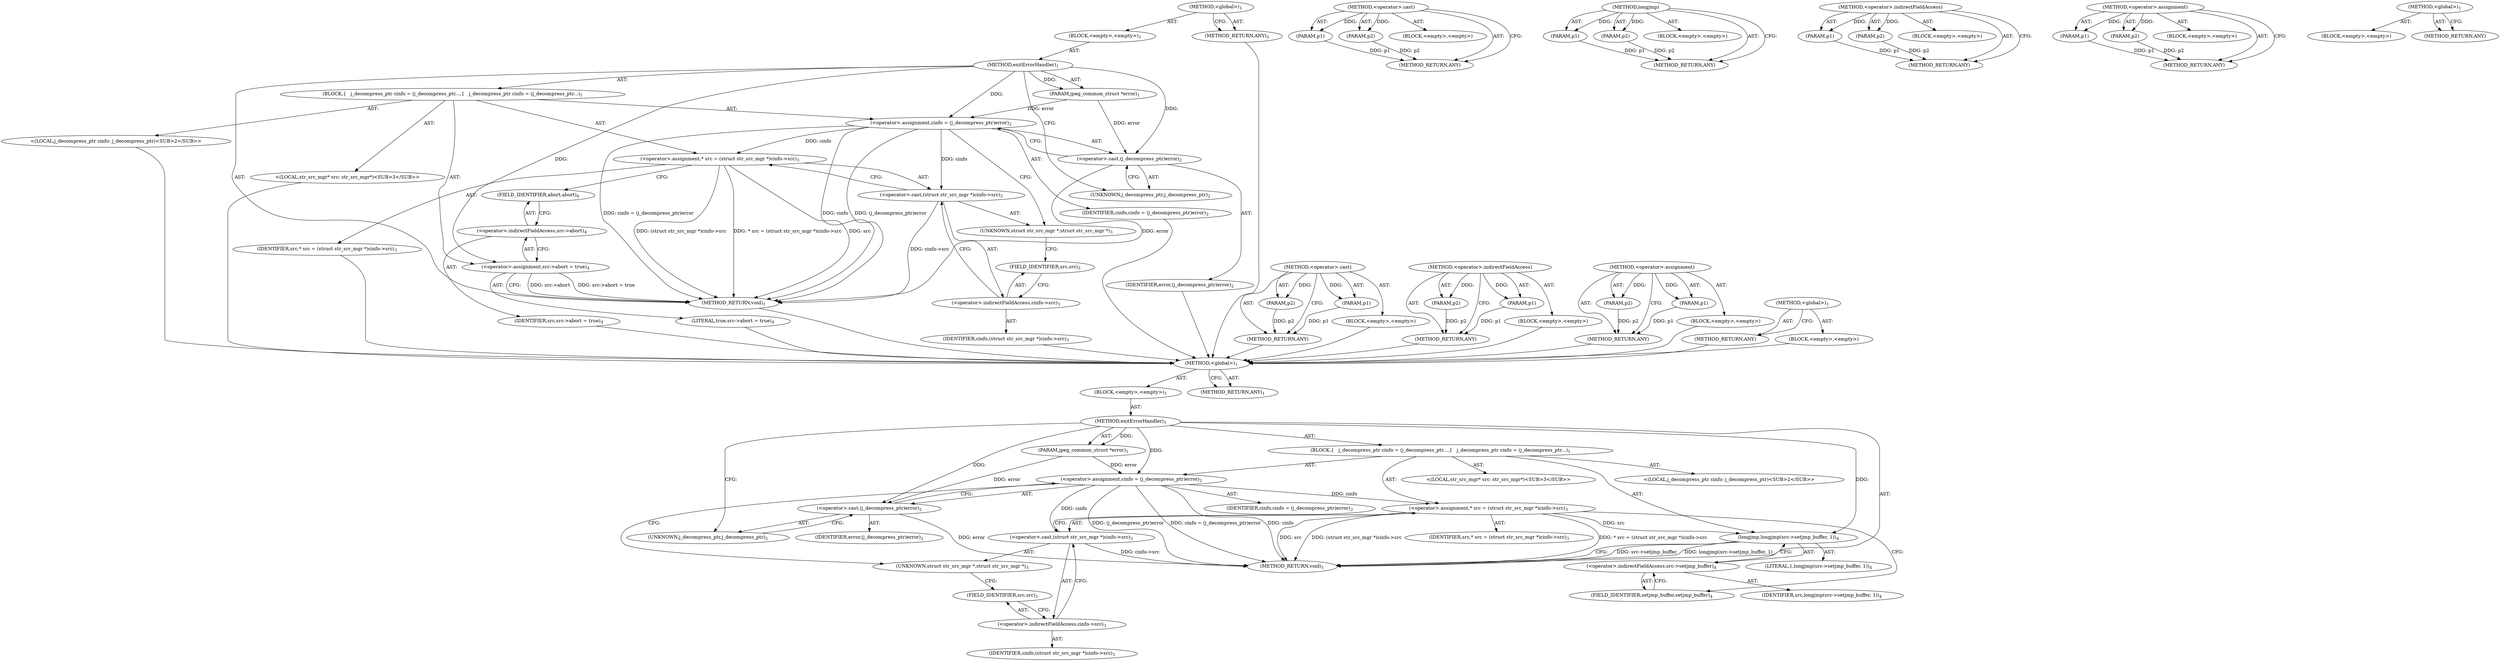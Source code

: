 digraph "&lt;global&gt;" {
vulnerable_6 [label=<(METHOD,&lt;global&gt;)<SUB>1</SUB>>];
vulnerable_7 [label=<(BLOCK,&lt;empty&gt;,&lt;empty&gt;)<SUB>1</SUB>>];
vulnerable_8 [label=<(METHOD,exitErrorHandler)<SUB>1</SUB>>];
vulnerable_9 [label=<(PARAM,jpeg_common_struct *error)<SUB>1</SUB>>];
vulnerable_10 [label=<(BLOCK,{
   j_decompress_ptr cinfo = (j_decompress_ptr...,{
   j_decompress_ptr cinfo = (j_decompress_ptr...)<SUB>1</SUB>>];
vulnerable_11 [label="<(LOCAL,j_decompress_ptr cinfo: j_decompress_ptr)<SUB>2</SUB>>"];
vulnerable_12 [label=<(&lt;operator&gt;.assignment,cinfo = (j_decompress_ptr)error)<SUB>2</SUB>>];
vulnerable_13 [label=<(IDENTIFIER,cinfo,cinfo = (j_decompress_ptr)error)<SUB>2</SUB>>];
vulnerable_14 [label=<(&lt;operator&gt;.cast,(j_decompress_ptr)error)<SUB>2</SUB>>];
vulnerable_15 [label=<(UNKNOWN,j_decompress_ptr,j_decompress_ptr)<SUB>2</SUB>>];
vulnerable_16 [label=<(IDENTIFIER,error,(j_decompress_ptr)error)<SUB>2</SUB>>];
vulnerable_17 [label="<(LOCAL,str_src_mgr* src: str_src_mgr*)<SUB>3</SUB>>"];
vulnerable_18 [label=<(&lt;operator&gt;.assignment,* src = (struct str_src_mgr *)cinfo-&gt;src)<SUB>3</SUB>>];
vulnerable_19 [label=<(IDENTIFIER,src,* src = (struct str_src_mgr *)cinfo-&gt;src)<SUB>3</SUB>>];
vulnerable_20 [label=<(&lt;operator&gt;.cast,(struct str_src_mgr *)cinfo-&gt;src)<SUB>3</SUB>>];
vulnerable_21 [label=<(UNKNOWN,struct str_src_mgr *,struct str_src_mgr *)<SUB>3</SUB>>];
vulnerable_22 [label=<(&lt;operator&gt;.indirectFieldAccess,cinfo-&gt;src)<SUB>3</SUB>>];
vulnerable_23 [label=<(IDENTIFIER,cinfo,(struct str_src_mgr *)cinfo-&gt;src)<SUB>3</SUB>>];
vulnerable_24 [label=<(FIELD_IDENTIFIER,src,src)<SUB>3</SUB>>];
vulnerable_25 [label=<(&lt;operator&gt;.assignment,src-&gt;abort = true)<SUB>4</SUB>>];
vulnerable_26 [label=<(&lt;operator&gt;.indirectFieldAccess,src-&gt;abort)<SUB>4</SUB>>];
vulnerable_27 [label=<(IDENTIFIER,src,src-&gt;abort = true)<SUB>4</SUB>>];
vulnerable_28 [label=<(FIELD_IDENTIFIER,abort,abort)<SUB>4</SUB>>];
vulnerable_29 [label=<(LITERAL,true,src-&gt;abort = true)<SUB>4</SUB>>];
vulnerable_30 [label=<(METHOD_RETURN,void)<SUB>1</SUB>>];
vulnerable_32 [label=<(METHOD_RETURN,ANY)<SUB>1</SUB>>];
vulnerable_58 [label=<(METHOD,&lt;operator&gt;.cast)>];
vulnerable_59 [label=<(PARAM,p1)>];
vulnerable_60 [label=<(PARAM,p2)>];
vulnerable_61 [label=<(BLOCK,&lt;empty&gt;,&lt;empty&gt;)>];
vulnerable_62 [label=<(METHOD_RETURN,ANY)>];
vulnerable_63 [label=<(METHOD,&lt;operator&gt;.indirectFieldAccess)>];
vulnerable_64 [label=<(PARAM,p1)>];
vulnerable_65 [label=<(PARAM,p2)>];
vulnerable_66 [label=<(BLOCK,&lt;empty&gt;,&lt;empty&gt;)>];
vulnerable_67 [label=<(METHOD_RETURN,ANY)>];
vulnerable_53 [label=<(METHOD,&lt;operator&gt;.assignment)>];
vulnerable_54 [label=<(PARAM,p1)>];
vulnerable_55 [label=<(PARAM,p2)>];
vulnerable_56 [label=<(BLOCK,&lt;empty&gt;,&lt;empty&gt;)>];
vulnerable_57 [label=<(METHOD_RETURN,ANY)>];
vulnerable_47 [label=<(METHOD,&lt;global&gt;)<SUB>1</SUB>>];
vulnerable_48 [label=<(BLOCK,&lt;empty&gt;,&lt;empty&gt;)>];
vulnerable_49 [label=<(METHOD_RETURN,ANY)>];
fixed_6 [label=<(METHOD,&lt;global&gt;)<SUB>1</SUB>>];
fixed_7 [label=<(BLOCK,&lt;empty&gt;,&lt;empty&gt;)<SUB>1</SUB>>];
fixed_8 [label=<(METHOD,exitErrorHandler)<SUB>1</SUB>>];
fixed_9 [label=<(PARAM,jpeg_common_struct *error)<SUB>1</SUB>>];
fixed_10 [label=<(BLOCK,{
   j_decompress_ptr cinfo = (j_decompress_ptr...,{
   j_decompress_ptr cinfo = (j_decompress_ptr...)<SUB>1</SUB>>];
fixed_11 [label="<(LOCAL,j_decompress_ptr cinfo: j_decompress_ptr)<SUB>2</SUB>>"];
fixed_12 [label=<(&lt;operator&gt;.assignment,cinfo = (j_decompress_ptr)error)<SUB>2</SUB>>];
fixed_13 [label=<(IDENTIFIER,cinfo,cinfo = (j_decompress_ptr)error)<SUB>2</SUB>>];
fixed_14 [label=<(&lt;operator&gt;.cast,(j_decompress_ptr)error)<SUB>2</SUB>>];
fixed_15 [label=<(UNKNOWN,j_decompress_ptr,j_decompress_ptr)<SUB>2</SUB>>];
fixed_16 [label=<(IDENTIFIER,error,(j_decompress_ptr)error)<SUB>2</SUB>>];
fixed_17 [label="<(LOCAL,str_src_mgr* src: str_src_mgr*)<SUB>3</SUB>>"];
fixed_18 [label=<(&lt;operator&gt;.assignment,* src = (struct str_src_mgr *)cinfo-&gt;src)<SUB>3</SUB>>];
fixed_19 [label=<(IDENTIFIER,src,* src = (struct str_src_mgr *)cinfo-&gt;src)<SUB>3</SUB>>];
fixed_20 [label=<(&lt;operator&gt;.cast,(struct str_src_mgr *)cinfo-&gt;src)<SUB>3</SUB>>];
fixed_21 [label=<(UNKNOWN,struct str_src_mgr *,struct str_src_mgr *)<SUB>3</SUB>>];
fixed_22 [label=<(&lt;operator&gt;.indirectFieldAccess,cinfo-&gt;src)<SUB>3</SUB>>];
fixed_23 [label=<(IDENTIFIER,cinfo,(struct str_src_mgr *)cinfo-&gt;src)<SUB>3</SUB>>];
fixed_24 [label=<(FIELD_IDENTIFIER,src,src)<SUB>3</SUB>>];
fixed_25 [label=<(longjmp,longjmp(src-&gt;setjmp_buffer, 1))<SUB>4</SUB>>];
fixed_26 [label=<(&lt;operator&gt;.indirectFieldAccess,src-&gt;setjmp_buffer)<SUB>4</SUB>>];
fixed_27 [label=<(IDENTIFIER,src,longjmp(src-&gt;setjmp_buffer, 1))<SUB>4</SUB>>];
fixed_28 [label=<(FIELD_IDENTIFIER,setjmp_buffer,setjmp_buffer)<SUB>4</SUB>>];
fixed_29 [label=<(LITERAL,1,longjmp(src-&gt;setjmp_buffer, 1))<SUB>4</SUB>>];
fixed_30 [label=<(METHOD_RETURN,void)<SUB>1</SUB>>];
fixed_32 [label=<(METHOD_RETURN,ANY)<SUB>1</SUB>>];
fixed_58 [label=<(METHOD,&lt;operator&gt;.cast)>];
fixed_59 [label=<(PARAM,p1)>];
fixed_60 [label=<(PARAM,p2)>];
fixed_61 [label=<(BLOCK,&lt;empty&gt;,&lt;empty&gt;)>];
fixed_62 [label=<(METHOD_RETURN,ANY)>];
fixed_68 [label=<(METHOD,longjmp)>];
fixed_69 [label=<(PARAM,p1)>];
fixed_70 [label=<(PARAM,p2)>];
fixed_71 [label=<(BLOCK,&lt;empty&gt;,&lt;empty&gt;)>];
fixed_72 [label=<(METHOD_RETURN,ANY)>];
fixed_63 [label=<(METHOD,&lt;operator&gt;.indirectFieldAccess)>];
fixed_64 [label=<(PARAM,p1)>];
fixed_65 [label=<(PARAM,p2)>];
fixed_66 [label=<(BLOCK,&lt;empty&gt;,&lt;empty&gt;)>];
fixed_67 [label=<(METHOD_RETURN,ANY)>];
fixed_53 [label=<(METHOD,&lt;operator&gt;.assignment)>];
fixed_54 [label=<(PARAM,p1)>];
fixed_55 [label=<(PARAM,p2)>];
fixed_56 [label=<(BLOCK,&lt;empty&gt;,&lt;empty&gt;)>];
fixed_57 [label=<(METHOD_RETURN,ANY)>];
fixed_47 [label=<(METHOD,&lt;global&gt;)<SUB>1</SUB>>];
fixed_48 [label=<(BLOCK,&lt;empty&gt;,&lt;empty&gt;)>];
fixed_49 [label=<(METHOD_RETURN,ANY)>];
vulnerable_6 -> vulnerable_7  [key=0, label="AST: "];
vulnerable_6 -> vulnerable_32  [key=0, label="AST: "];
vulnerable_6 -> vulnerable_32  [key=1, label="CFG: "];
vulnerable_7 -> vulnerable_8  [key=0, label="AST: "];
vulnerable_8 -> vulnerable_9  [key=0, label="AST: "];
vulnerable_8 -> vulnerable_9  [key=1, label="DDG: "];
vulnerable_8 -> vulnerable_10  [key=0, label="AST: "];
vulnerable_8 -> vulnerable_30  [key=0, label="AST: "];
vulnerable_8 -> vulnerable_15  [key=0, label="CFG: "];
vulnerable_8 -> vulnerable_12  [key=0, label="DDG: "];
vulnerable_8 -> vulnerable_25  [key=0, label="DDG: "];
vulnerable_8 -> vulnerable_14  [key=0, label="DDG: "];
vulnerable_9 -> vulnerable_12  [key=0, label="DDG: error"];
vulnerable_9 -> vulnerable_14  [key=0, label="DDG: error"];
vulnerable_10 -> vulnerable_11  [key=0, label="AST: "];
vulnerable_10 -> vulnerable_12  [key=0, label="AST: "];
vulnerable_10 -> vulnerable_17  [key=0, label="AST: "];
vulnerable_10 -> vulnerable_18  [key=0, label="AST: "];
vulnerable_10 -> vulnerable_25  [key=0, label="AST: "];
vulnerable_11 -> fixed_6  [key=0];
vulnerable_12 -> vulnerable_13  [key=0, label="AST: "];
vulnerable_12 -> vulnerable_14  [key=0, label="AST: "];
vulnerable_12 -> vulnerable_21  [key=0, label="CFG: "];
vulnerable_12 -> vulnerable_30  [key=0, label="DDG: cinfo"];
vulnerable_12 -> vulnerable_30  [key=1, label="DDG: (j_decompress_ptr)error"];
vulnerable_12 -> vulnerable_30  [key=2, label="DDG: cinfo = (j_decompress_ptr)error"];
vulnerable_12 -> vulnerable_18  [key=0, label="DDG: cinfo"];
vulnerable_12 -> vulnerable_20  [key=0, label="DDG: cinfo"];
vulnerable_13 -> fixed_6  [key=0];
vulnerable_14 -> vulnerable_15  [key=0, label="AST: "];
vulnerable_14 -> vulnerable_16  [key=0, label="AST: "];
vulnerable_14 -> vulnerable_12  [key=0, label="CFG: "];
vulnerable_14 -> vulnerable_30  [key=0, label="DDG: error"];
vulnerable_15 -> vulnerable_14  [key=0, label="CFG: "];
vulnerable_16 -> fixed_6  [key=0];
vulnerable_17 -> fixed_6  [key=0];
vulnerable_18 -> vulnerable_19  [key=0, label="AST: "];
vulnerable_18 -> vulnerable_20  [key=0, label="AST: "];
vulnerable_18 -> vulnerable_28  [key=0, label="CFG: "];
vulnerable_18 -> vulnerable_30  [key=0, label="DDG: src"];
vulnerable_18 -> vulnerable_30  [key=1, label="DDG: (struct str_src_mgr *)cinfo-&gt;src"];
vulnerable_18 -> vulnerable_30  [key=2, label="DDG: * src = (struct str_src_mgr *)cinfo-&gt;src"];
vulnerable_19 -> fixed_6  [key=0];
vulnerable_20 -> vulnerable_21  [key=0, label="AST: "];
vulnerable_20 -> vulnerable_22  [key=0, label="AST: "];
vulnerable_20 -> vulnerable_18  [key=0, label="CFG: "];
vulnerable_20 -> vulnerable_30  [key=0, label="DDG: cinfo-&gt;src"];
vulnerable_21 -> vulnerable_24  [key=0, label="CFG: "];
vulnerable_22 -> vulnerable_23  [key=0, label="AST: "];
vulnerable_22 -> vulnerable_24  [key=0, label="AST: "];
vulnerable_22 -> vulnerable_20  [key=0, label="CFG: "];
vulnerable_23 -> fixed_6  [key=0];
vulnerable_24 -> vulnerable_22  [key=0, label="CFG: "];
vulnerable_25 -> vulnerable_26  [key=0, label="AST: "];
vulnerable_25 -> vulnerable_29  [key=0, label="AST: "];
vulnerable_25 -> vulnerable_30  [key=0, label="CFG: "];
vulnerable_25 -> vulnerable_30  [key=1, label="DDG: src-&gt;abort"];
vulnerable_25 -> vulnerable_30  [key=2, label="DDG: src-&gt;abort = true"];
vulnerable_26 -> vulnerable_27  [key=0, label="AST: "];
vulnerable_26 -> vulnerable_28  [key=0, label="AST: "];
vulnerable_26 -> vulnerable_25  [key=0, label="CFG: "];
vulnerable_27 -> fixed_6  [key=0];
vulnerable_28 -> vulnerable_26  [key=0, label="CFG: "];
vulnerable_29 -> fixed_6  [key=0];
vulnerable_30 -> fixed_6  [key=0];
vulnerable_32 -> fixed_6  [key=0];
vulnerable_58 -> vulnerable_59  [key=0, label="AST: "];
vulnerable_58 -> vulnerable_59  [key=1, label="DDG: "];
vulnerable_58 -> vulnerable_61  [key=0, label="AST: "];
vulnerable_58 -> vulnerable_60  [key=0, label="AST: "];
vulnerable_58 -> vulnerable_60  [key=1, label="DDG: "];
vulnerable_58 -> vulnerable_62  [key=0, label="AST: "];
vulnerable_58 -> vulnerable_62  [key=1, label="CFG: "];
vulnerable_59 -> vulnerable_62  [key=0, label="DDG: p1"];
vulnerable_60 -> vulnerable_62  [key=0, label="DDG: p2"];
vulnerable_61 -> fixed_6  [key=0];
vulnerable_62 -> fixed_6  [key=0];
vulnerable_63 -> vulnerable_64  [key=0, label="AST: "];
vulnerable_63 -> vulnerable_64  [key=1, label="DDG: "];
vulnerable_63 -> vulnerable_66  [key=0, label="AST: "];
vulnerable_63 -> vulnerable_65  [key=0, label="AST: "];
vulnerable_63 -> vulnerable_65  [key=1, label="DDG: "];
vulnerable_63 -> vulnerable_67  [key=0, label="AST: "];
vulnerable_63 -> vulnerable_67  [key=1, label="CFG: "];
vulnerable_64 -> vulnerable_67  [key=0, label="DDG: p1"];
vulnerable_65 -> vulnerable_67  [key=0, label="DDG: p2"];
vulnerable_66 -> fixed_6  [key=0];
vulnerable_67 -> fixed_6  [key=0];
vulnerable_53 -> vulnerable_54  [key=0, label="AST: "];
vulnerable_53 -> vulnerable_54  [key=1, label="DDG: "];
vulnerable_53 -> vulnerable_56  [key=0, label="AST: "];
vulnerable_53 -> vulnerable_55  [key=0, label="AST: "];
vulnerable_53 -> vulnerable_55  [key=1, label="DDG: "];
vulnerable_53 -> vulnerable_57  [key=0, label="AST: "];
vulnerable_53 -> vulnerable_57  [key=1, label="CFG: "];
vulnerable_54 -> vulnerable_57  [key=0, label="DDG: p1"];
vulnerable_55 -> vulnerable_57  [key=0, label="DDG: p2"];
vulnerable_56 -> fixed_6  [key=0];
vulnerable_57 -> fixed_6  [key=0];
vulnerable_47 -> vulnerable_48  [key=0, label="AST: "];
vulnerable_47 -> vulnerable_49  [key=0, label="AST: "];
vulnerable_47 -> vulnerable_49  [key=1, label="CFG: "];
vulnerable_48 -> fixed_6  [key=0];
vulnerable_49 -> fixed_6  [key=0];
fixed_6 -> fixed_7  [key=0, label="AST: "];
fixed_6 -> fixed_32  [key=0, label="AST: "];
fixed_6 -> fixed_32  [key=1, label="CFG: "];
fixed_7 -> fixed_8  [key=0, label="AST: "];
fixed_8 -> fixed_9  [key=0, label="AST: "];
fixed_8 -> fixed_9  [key=1, label="DDG: "];
fixed_8 -> fixed_10  [key=0, label="AST: "];
fixed_8 -> fixed_30  [key=0, label="AST: "];
fixed_8 -> fixed_15  [key=0, label="CFG: "];
fixed_8 -> fixed_12  [key=0, label="DDG: "];
fixed_8 -> fixed_25  [key=0, label="DDG: "];
fixed_8 -> fixed_14  [key=0, label="DDG: "];
fixed_9 -> fixed_12  [key=0, label="DDG: error"];
fixed_9 -> fixed_14  [key=0, label="DDG: error"];
fixed_10 -> fixed_11  [key=0, label="AST: "];
fixed_10 -> fixed_12  [key=0, label="AST: "];
fixed_10 -> fixed_17  [key=0, label="AST: "];
fixed_10 -> fixed_18  [key=0, label="AST: "];
fixed_10 -> fixed_25  [key=0, label="AST: "];
fixed_12 -> fixed_13  [key=0, label="AST: "];
fixed_12 -> fixed_14  [key=0, label="AST: "];
fixed_12 -> fixed_21  [key=0, label="CFG: "];
fixed_12 -> fixed_30  [key=0, label="DDG: cinfo"];
fixed_12 -> fixed_30  [key=1, label="DDG: (j_decompress_ptr)error"];
fixed_12 -> fixed_30  [key=2, label="DDG: cinfo = (j_decompress_ptr)error"];
fixed_12 -> fixed_18  [key=0, label="DDG: cinfo"];
fixed_12 -> fixed_20  [key=0, label="DDG: cinfo"];
fixed_14 -> fixed_15  [key=0, label="AST: "];
fixed_14 -> fixed_16  [key=0, label="AST: "];
fixed_14 -> fixed_12  [key=0, label="CFG: "];
fixed_14 -> fixed_30  [key=0, label="DDG: error"];
fixed_15 -> fixed_14  [key=0, label="CFG: "];
fixed_18 -> fixed_19  [key=0, label="AST: "];
fixed_18 -> fixed_20  [key=0, label="AST: "];
fixed_18 -> fixed_28  [key=0, label="CFG: "];
fixed_18 -> fixed_30  [key=0, label="DDG: src"];
fixed_18 -> fixed_30  [key=1, label="DDG: (struct str_src_mgr *)cinfo-&gt;src"];
fixed_18 -> fixed_30  [key=2, label="DDG: * src = (struct str_src_mgr *)cinfo-&gt;src"];
fixed_18 -> fixed_25  [key=0, label="DDG: src"];
fixed_20 -> fixed_21  [key=0, label="AST: "];
fixed_20 -> fixed_22  [key=0, label="AST: "];
fixed_20 -> fixed_18  [key=0, label="CFG: "];
fixed_20 -> fixed_30  [key=0, label="DDG: cinfo-&gt;src"];
fixed_21 -> fixed_24  [key=0, label="CFG: "];
fixed_22 -> fixed_23  [key=0, label="AST: "];
fixed_22 -> fixed_24  [key=0, label="AST: "];
fixed_22 -> fixed_20  [key=0, label="CFG: "];
fixed_24 -> fixed_22  [key=0, label="CFG: "];
fixed_25 -> fixed_26  [key=0, label="AST: "];
fixed_25 -> fixed_29  [key=0, label="AST: "];
fixed_25 -> fixed_30  [key=0, label="CFG: "];
fixed_25 -> fixed_30  [key=1, label="DDG: src-&gt;setjmp_buffer"];
fixed_25 -> fixed_30  [key=2, label="DDG: longjmp(src-&gt;setjmp_buffer, 1)"];
fixed_26 -> fixed_27  [key=0, label="AST: "];
fixed_26 -> fixed_28  [key=0, label="AST: "];
fixed_26 -> fixed_25  [key=0, label="CFG: "];
fixed_28 -> fixed_26  [key=0, label="CFG: "];
fixed_58 -> fixed_59  [key=0, label="AST: "];
fixed_58 -> fixed_59  [key=1, label="DDG: "];
fixed_58 -> fixed_61  [key=0, label="AST: "];
fixed_58 -> fixed_60  [key=0, label="AST: "];
fixed_58 -> fixed_60  [key=1, label="DDG: "];
fixed_58 -> fixed_62  [key=0, label="AST: "];
fixed_58 -> fixed_62  [key=1, label="CFG: "];
fixed_59 -> fixed_62  [key=0, label="DDG: p1"];
fixed_60 -> fixed_62  [key=0, label="DDG: p2"];
fixed_68 -> fixed_69  [key=0, label="AST: "];
fixed_68 -> fixed_69  [key=1, label="DDG: "];
fixed_68 -> fixed_71  [key=0, label="AST: "];
fixed_68 -> fixed_70  [key=0, label="AST: "];
fixed_68 -> fixed_70  [key=1, label="DDG: "];
fixed_68 -> fixed_72  [key=0, label="AST: "];
fixed_68 -> fixed_72  [key=1, label="CFG: "];
fixed_69 -> fixed_72  [key=0, label="DDG: p1"];
fixed_70 -> fixed_72  [key=0, label="DDG: p2"];
fixed_63 -> fixed_64  [key=0, label="AST: "];
fixed_63 -> fixed_64  [key=1, label="DDG: "];
fixed_63 -> fixed_66  [key=0, label="AST: "];
fixed_63 -> fixed_65  [key=0, label="AST: "];
fixed_63 -> fixed_65  [key=1, label="DDG: "];
fixed_63 -> fixed_67  [key=0, label="AST: "];
fixed_63 -> fixed_67  [key=1, label="CFG: "];
fixed_64 -> fixed_67  [key=0, label="DDG: p1"];
fixed_65 -> fixed_67  [key=0, label="DDG: p2"];
fixed_53 -> fixed_54  [key=0, label="AST: "];
fixed_53 -> fixed_54  [key=1, label="DDG: "];
fixed_53 -> fixed_56  [key=0, label="AST: "];
fixed_53 -> fixed_55  [key=0, label="AST: "];
fixed_53 -> fixed_55  [key=1, label="DDG: "];
fixed_53 -> fixed_57  [key=0, label="AST: "];
fixed_53 -> fixed_57  [key=1, label="CFG: "];
fixed_54 -> fixed_57  [key=0, label="DDG: p1"];
fixed_55 -> fixed_57  [key=0, label="DDG: p2"];
fixed_47 -> fixed_48  [key=0, label="AST: "];
fixed_47 -> fixed_49  [key=0, label="AST: "];
fixed_47 -> fixed_49  [key=1, label="CFG: "];
}

